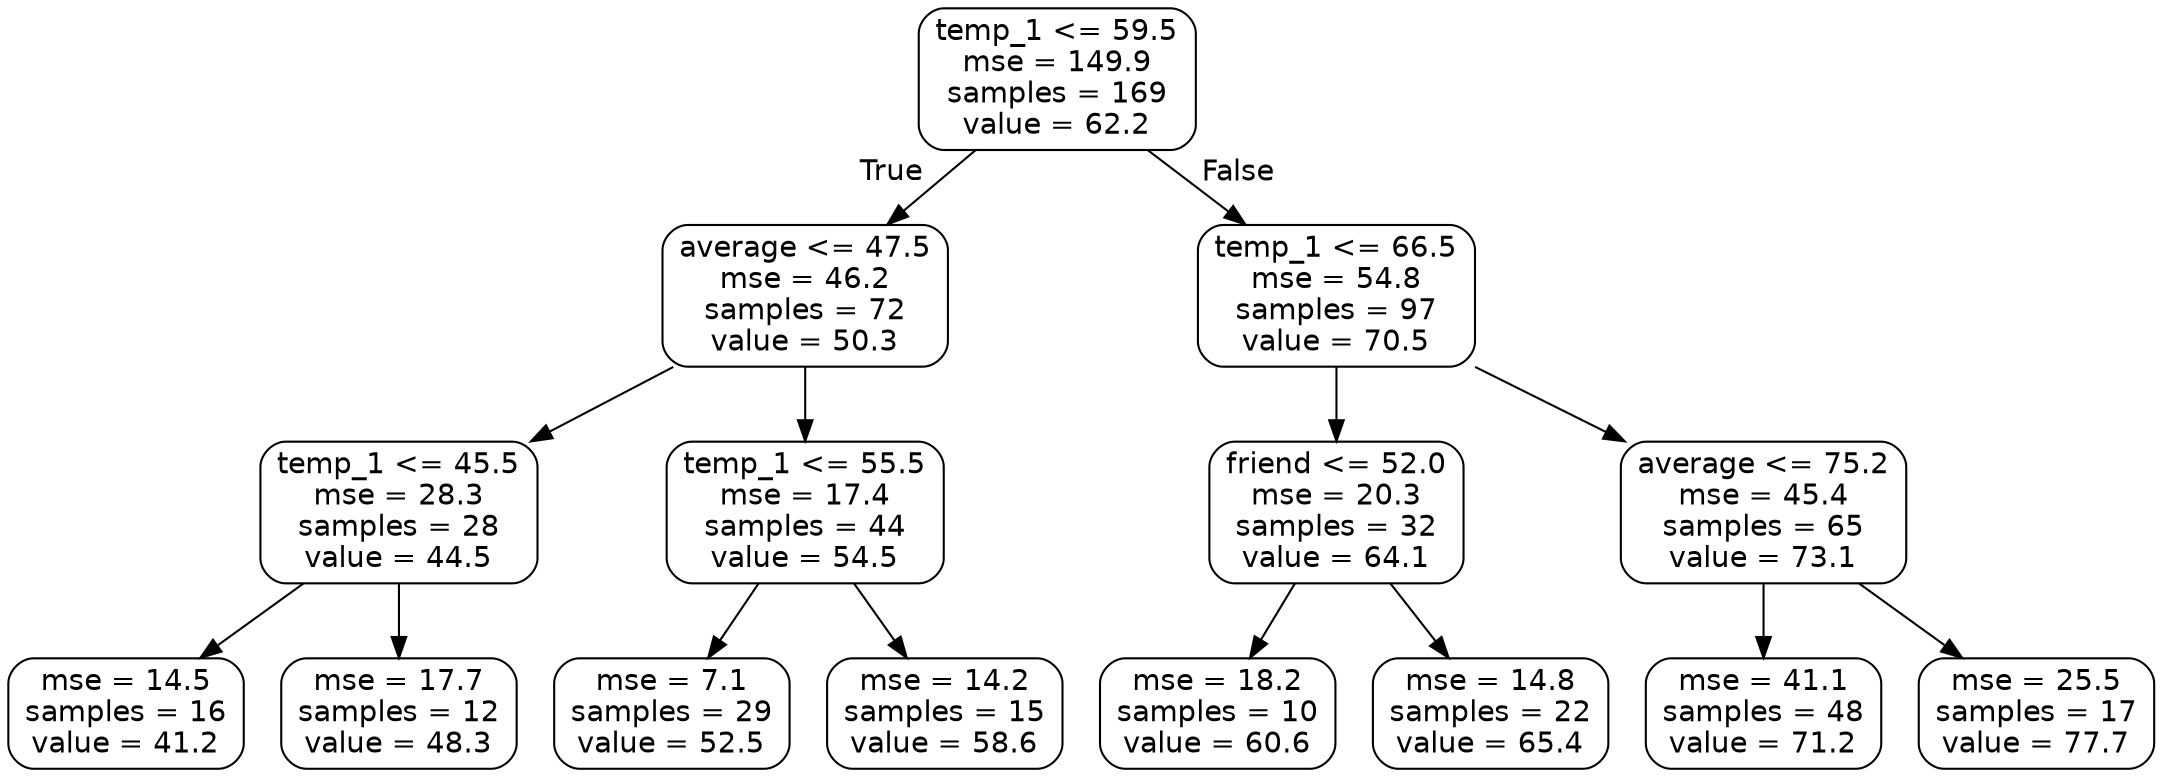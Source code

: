 digraph Tree {
node [shape=box, style="rounded", color="black", fontname=helvetica] ;
edge [fontname=helvetica] ;
0 [label="temp_1 <= 59.5\nmse = 149.9\nsamples = 169\nvalue = 62.2"] ;
1 [label="average <= 47.5\nmse = 46.2\nsamples = 72\nvalue = 50.3"] ;
0 -> 1 [labeldistance=2.5, labelangle=45, headlabel="True"] ;
2 [label="temp_1 <= 45.5\nmse = 28.3\nsamples = 28\nvalue = 44.5"] ;
1 -> 2 ;
3 [label="mse = 14.5\nsamples = 16\nvalue = 41.2"] ;
2 -> 3 ;
4 [label="mse = 17.7\nsamples = 12\nvalue = 48.3"] ;
2 -> 4 ;
5 [label="temp_1 <= 55.5\nmse = 17.4\nsamples = 44\nvalue = 54.5"] ;
1 -> 5 ;
6 [label="mse = 7.1\nsamples = 29\nvalue = 52.5"] ;
5 -> 6 ;
7 [label="mse = 14.2\nsamples = 15\nvalue = 58.6"] ;
5 -> 7 ;
8 [label="temp_1 <= 66.5\nmse = 54.8\nsamples = 97\nvalue = 70.5"] ;
0 -> 8 [labeldistance=2.5, labelangle=-45, headlabel="False"] ;
9 [label="friend <= 52.0\nmse = 20.3\nsamples = 32\nvalue = 64.1"] ;
8 -> 9 ;
10 [label="mse = 18.2\nsamples = 10\nvalue = 60.6"] ;
9 -> 10 ;
11 [label="mse = 14.8\nsamples = 22\nvalue = 65.4"] ;
9 -> 11 ;
12 [label="average <= 75.2\nmse = 45.4\nsamples = 65\nvalue = 73.1"] ;
8 -> 12 ;
13 [label="mse = 41.1\nsamples = 48\nvalue = 71.2"] ;
12 -> 13 ;
14 [label="mse = 25.5\nsamples = 17\nvalue = 77.7"] ;
12 -> 14 ;
}